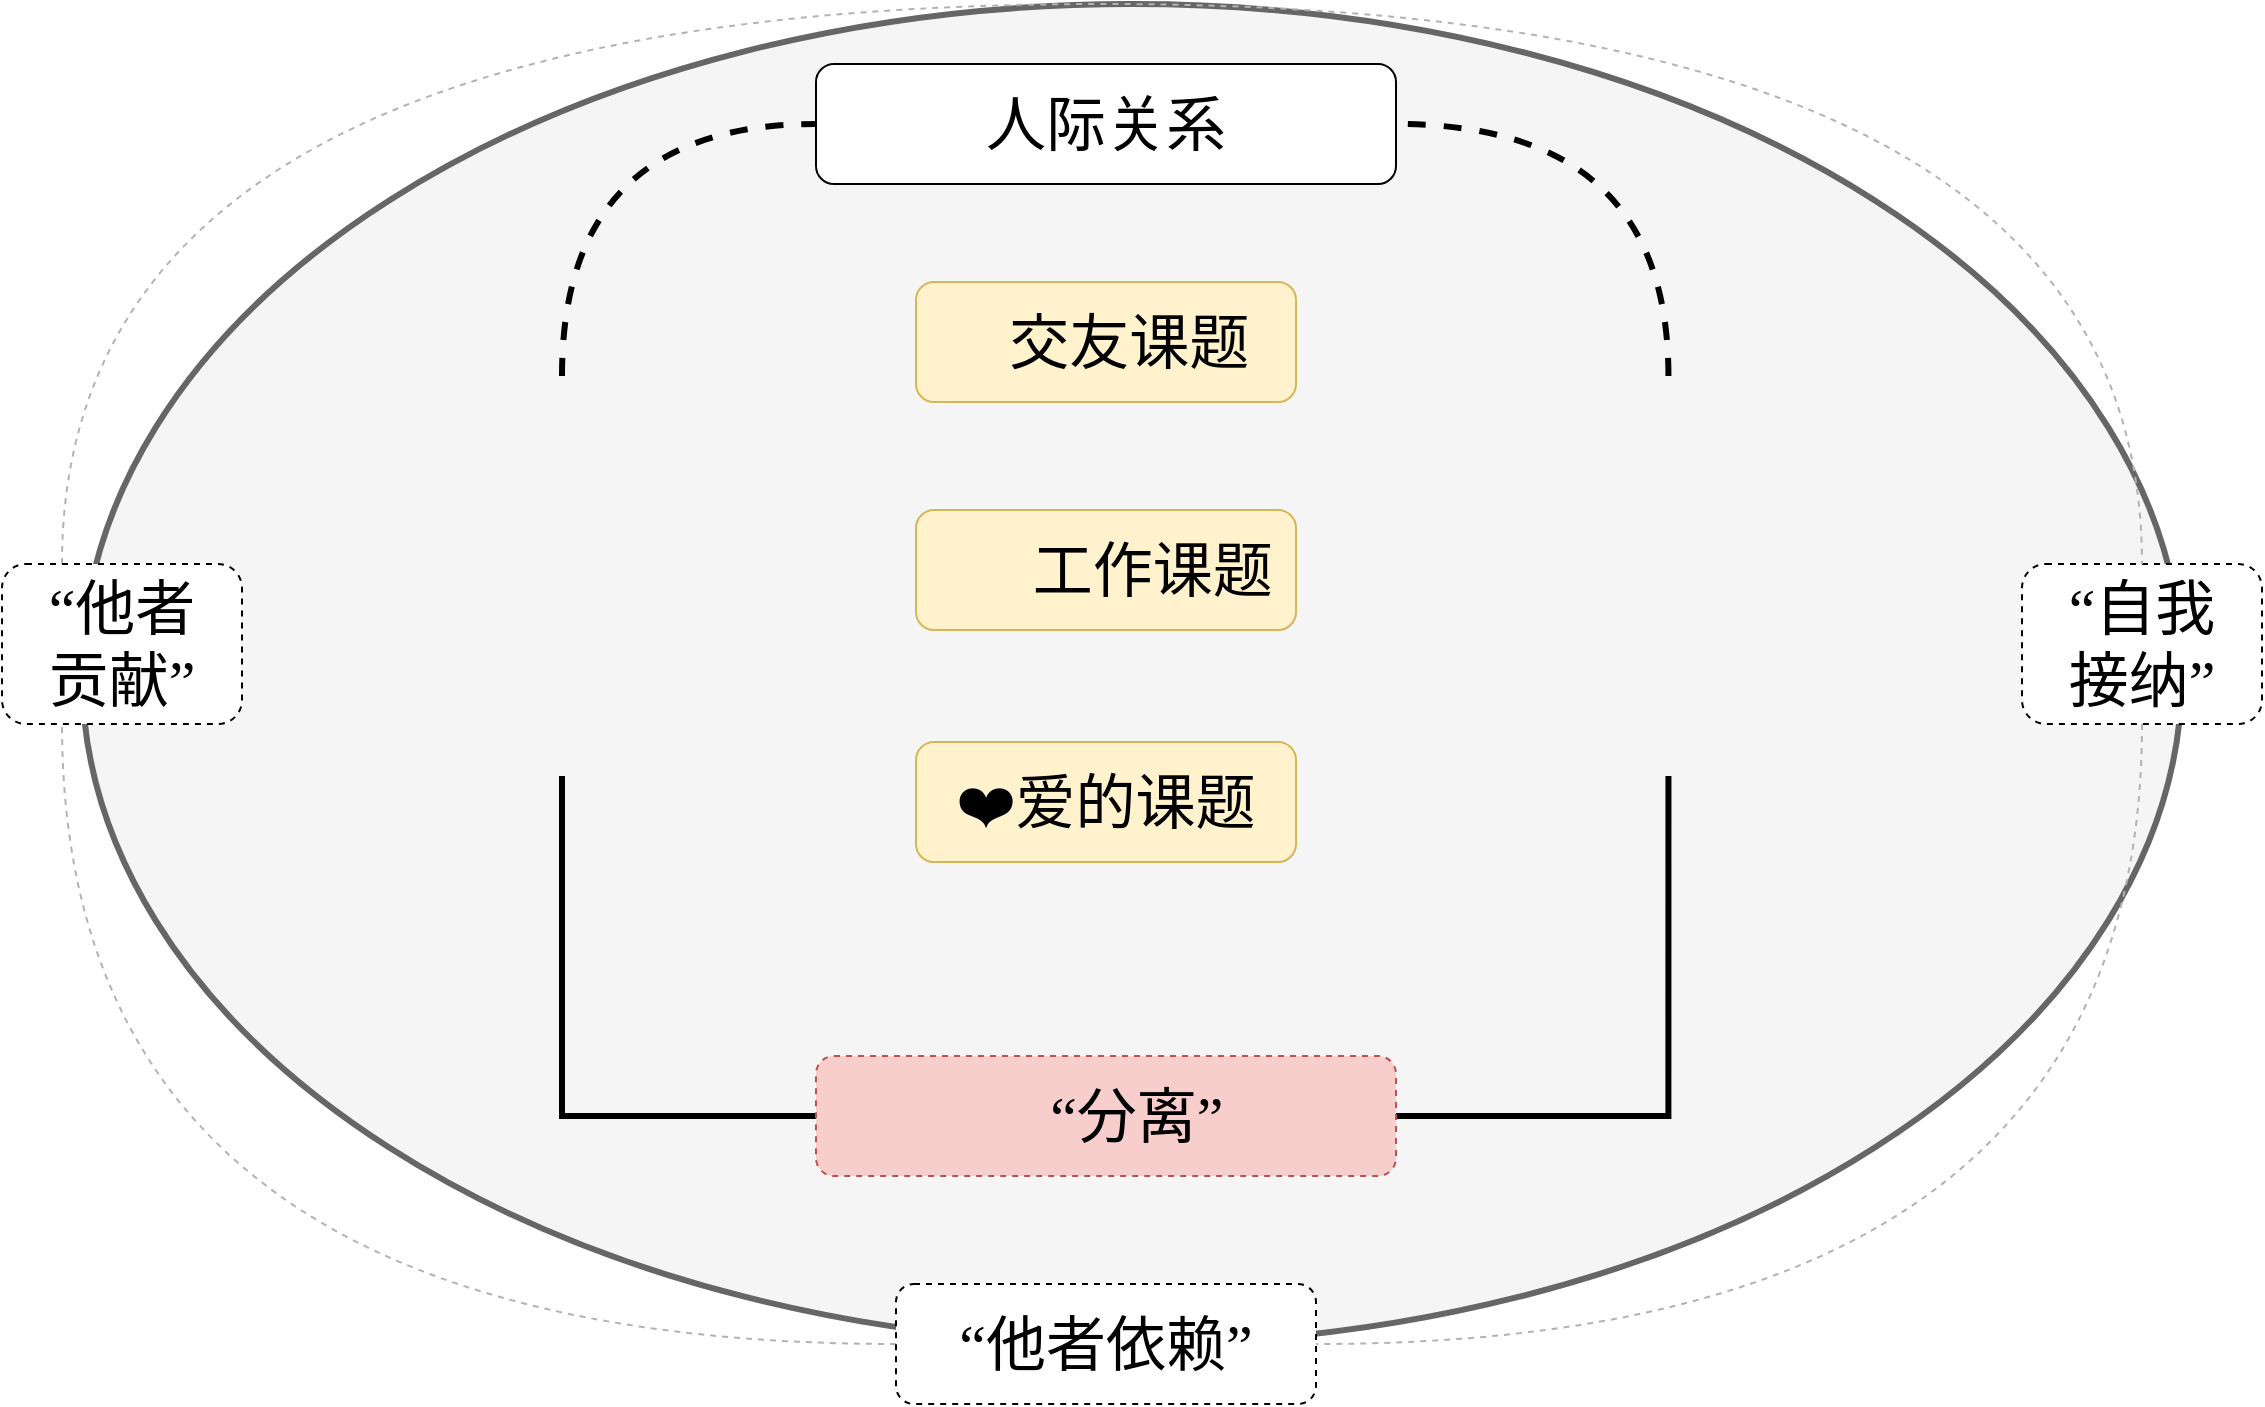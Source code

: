 <mxfile version="16.5.1" type="device"><diagram id="kgpKYQtTHZ0yAKxKKP6v" name="Page-1"><mxGraphModel dx="1183" dy="906" grid="1" gridSize="10" guides="1" tooltips="1" connect="1" arrows="1" fold="1" page="1" pageScale="1" pageWidth="1169" pageHeight="827" math="0" shadow="0"><root><mxCell id="0"/><mxCell id="1" parent="0"/><mxCell id="L_U4bSuYTbhl4YwUORq_-17" value="" style="ellipse;whiteSpace=wrap;html=1;fontFamily=Comic Sans MS;fontSize=25;fillColor=#f5f5f5;strokeColor=#666666;fontColor=#333333;strokeWidth=3;" vertex="1" parent="1"><mxGeometry x="60" y="40" width="1050" height="670" as="geometry"/></mxCell><mxCell id="L_U4bSuYTbhl4YwUORq_-13" style="edgeStyle=orthogonalEdgeStyle;rounded=0;orthogonalLoop=1;jettySize=auto;html=1;exitX=0.5;exitY=1;exitDx=0;exitDy=0;entryX=1;entryY=0.5;entryDx=0;entryDy=0;fontFamily=Comic Sans MS;fontSize=25;endArrow=none;endFill=0;strokeWidth=3;" edge="1" parent="1" source="L_U4bSuYTbhl4YwUORq_-3" target="L_U4bSuYTbhl4YwUORq_-9"><mxGeometry relative="1" as="geometry"/></mxCell><mxCell id="L_U4bSuYTbhl4YwUORq_-16" style="edgeStyle=orthogonalEdgeStyle;rounded=0;orthogonalLoop=1;jettySize=auto;html=1;exitX=0.5;exitY=0;exitDx=0;exitDy=0;entryX=1;entryY=0.5;entryDx=0;entryDy=0;fontFamily=Comic Sans MS;fontSize=25;endArrow=none;endFill=0;dashed=1;elbow=vertical;curved=1;strokeWidth=3;" edge="1" parent="1" source="L_U4bSuYTbhl4YwUORq_-3" target="L_U4bSuYTbhl4YwUORq_-14"><mxGeometry relative="1" as="geometry"/></mxCell><mxCell id="L_U4bSuYTbhl4YwUORq_-3" value="" style="shape=image;verticalLabelPosition=bottom;labelBackgroundColor=default;verticalAlign=top;aspect=fixed;imageAspect=0;image=https://www.clipartkey.com/mpngs/m/46-469576_transparent-strong-arm-emoji-png-transparent-background-people.png;" vertex="1" parent="1"><mxGeometry x="730" y="226" width="246.45" height="200" as="geometry"/></mxCell><mxCell id="L_U4bSuYTbhl4YwUORq_-12" style="edgeStyle=orthogonalEdgeStyle;rounded=0;orthogonalLoop=1;jettySize=auto;html=1;exitX=0.5;exitY=1;exitDx=0;exitDy=0;entryX=0;entryY=0.5;entryDx=0;entryDy=0;fontFamily=Comic Sans MS;fontSize=25;endArrow=none;endFill=0;strokeWidth=3;" edge="1" parent="1" source="L_U4bSuYTbhl4YwUORq_-4" target="L_U4bSuYTbhl4YwUORq_-9"><mxGeometry relative="1" as="geometry"/></mxCell><mxCell id="L_U4bSuYTbhl4YwUORq_-15" style="edgeStyle=orthogonalEdgeStyle;rounded=0;orthogonalLoop=1;jettySize=auto;html=1;exitX=0.5;exitY=0;exitDx=0;exitDy=0;entryX=0;entryY=0.5;entryDx=0;entryDy=0;fontFamily=Comic Sans MS;fontSize=25;endArrow=none;endFill=0;dashed=1;curved=1;strokeWidth=3;" edge="1" parent="1" source="L_U4bSuYTbhl4YwUORq_-4" target="L_U4bSuYTbhl4YwUORq_-14"><mxGeometry relative="1" as="geometry"/></mxCell><mxCell id="L_U4bSuYTbhl4YwUORq_-4" value="" style="shape=image;verticalLabelPosition=bottom;labelBackgroundColor=default;verticalAlign=top;aspect=fixed;imageAspect=0;image=https://unclehuzi.github.io/images/avatar.png;" vertex="1" parent="1"><mxGeometry x="200" y="226" width="200" height="200" as="geometry"/></mxCell><mxCell id="L_U4bSuYTbhl4YwUORq_-5" value="👬交友课题" style="rounded=1;whiteSpace=wrap;html=1;fontFamily=Comic Sans MS;fontSize=30;fillColor=#fff2cc;strokeColor=#d6b656;" vertex="1" parent="1"><mxGeometry x="477" y="179" width="190" height="60" as="geometry"/></mxCell><mxCell id="L_U4bSuYTbhl4YwUORq_-6" value="👨‍💻工作课题" style="rounded=1;whiteSpace=wrap;html=1;fontFamily=Comic Sans MS;fontSize=30;fillColor=#fff2cc;strokeColor=#d6b656;" vertex="1" parent="1"><mxGeometry x="477" y="293" width="190" height="60" as="geometry"/></mxCell><mxCell id="L_U4bSuYTbhl4YwUORq_-8" value="❤️爱的课题" style="rounded=1;whiteSpace=wrap;html=1;fontFamily=Comic Sans MS;fontSize=30;fillColor=#fff2cc;strokeColor=#d6b656;" vertex="1" parent="1"><mxGeometry x="477" y="409" width="190" height="60" as="geometry"/></mxCell><mxCell id="L_U4bSuYTbhl4YwUORq_-9" value="🔪 “分离”" style="rounded=1;whiteSpace=wrap;html=1;fontFamily=Comic Sans MS;fontSize=30;dashed=1;fillColor=#f8cecc;strokeColor=#b85450;" vertex="1" parent="1"><mxGeometry x="427" y="566" width="290" height="60" as="geometry"/></mxCell><mxCell id="L_U4bSuYTbhl4YwUORq_-14" value="人际关系" style="rounded=1;whiteSpace=wrap;html=1;fontFamily=Comic Sans MS;fontSize=30;" vertex="1" parent="1"><mxGeometry x="427" y="70" width="290" height="60" as="geometry"/></mxCell><mxCell id="L_U4bSuYTbhl4YwUORq_-23" style="edgeStyle=orthogonalEdgeStyle;curved=1;rounded=0;orthogonalLoop=1;jettySize=auto;html=1;exitX=0;exitY=0.5;exitDx=0;exitDy=0;entryX=0.25;entryY=1;entryDx=0;entryDy=0;dashed=1;fontFamily=Comic Sans MS;fontSize=25;endArrow=none;endFill=0;strokeColor=#B3B3B3;elbow=vertical;" edge="1" parent="1" source="L_U4bSuYTbhl4YwUORq_-18" target="L_U4bSuYTbhl4YwUORq_-21"><mxGeometry relative="1" as="geometry"/></mxCell><mxCell id="L_U4bSuYTbhl4YwUORq_-18" value="“他者依赖”" style="rounded=1;whiteSpace=wrap;html=1;fontFamily=Comic Sans MS;fontSize=30;dashed=1;" vertex="1" parent="1"><mxGeometry x="467" y="680" width="210" height="60" as="geometry"/></mxCell><mxCell id="L_U4bSuYTbhl4YwUORq_-22" style="edgeStyle=orthogonalEdgeStyle;curved=1;rounded=0;orthogonalLoop=1;jettySize=auto;html=1;exitX=0.5;exitY=1;exitDx=0;exitDy=0;entryX=1;entryY=0.5;entryDx=0;entryDy=0;dashed=1;fontFamily=Comic Sans MS;fontSize=25;endArrow=none;endFill=0;elbow=vertical;strokeColor=#B3B3B3;" edge="1" parent="1" source="L_U4bSuYTbhl4YwUORq_-20" target="L_U4bSuYTbhl4YwUORq_-18"><mxGeometry relative="1" as="geometry"/></mxCell><mxCell id="L_U4bSuYTbhl4YwUORq_-20" value="“自我&lt;br&gt;接纳”" style="rounded=1;whiteSpace=wrap;html=1;fontFamily=Comic Sans MS;fontSize=30;dashed=1;" vertex="1" parent="1"><mxGeometry x="1030" y="320" width="120" height="80" as="geometry"/></mxCell><mxCell id="L_U4bSuYTbhl4YwUORq_-24" style="edgeStyle=orthogonalEdgeStyle;curved=1;rounded=0;orthogonalLoop=1;jettySize=auto;html=1;exitX=0.25;exitY=0;exitDx=0;exitDy=0;entryX=0.5;entryY=0;entryDx=0;entryDy=0;dashed=1;fontFamily=Comic Sans MS;fontSize=25;endArrow=none;endFill=0;strokeColor=#B3B3B3;elbow=vertical;" edge="1" parent="1" source="L_U4bSuYTbhl4YwUORq_-21" target="L_U4bSuYTbhl4YwUORq_-20"><mxGeometry relative="1" as="geometry"><Array as="points"><mxPoint x="50" y="40"/><mxPoint x="1090" y="40"/></Array></mxGeometry></mxCell><mxCell id="L_U4bSuYTbhl4YwUORq_-21" value="“他者&lt;br&gt;贡献”" style="rounded=1;whiteSpace=wrap;html=1;fontFamily=Comic Sans MS;fontSize=30;dashed=1;" vertex="1" parent="1"><mxGeometry x="20" y="320" width="120" height="80" as="geometry"/></mxCell></root></mxGraphModel></diagram></mxfile>